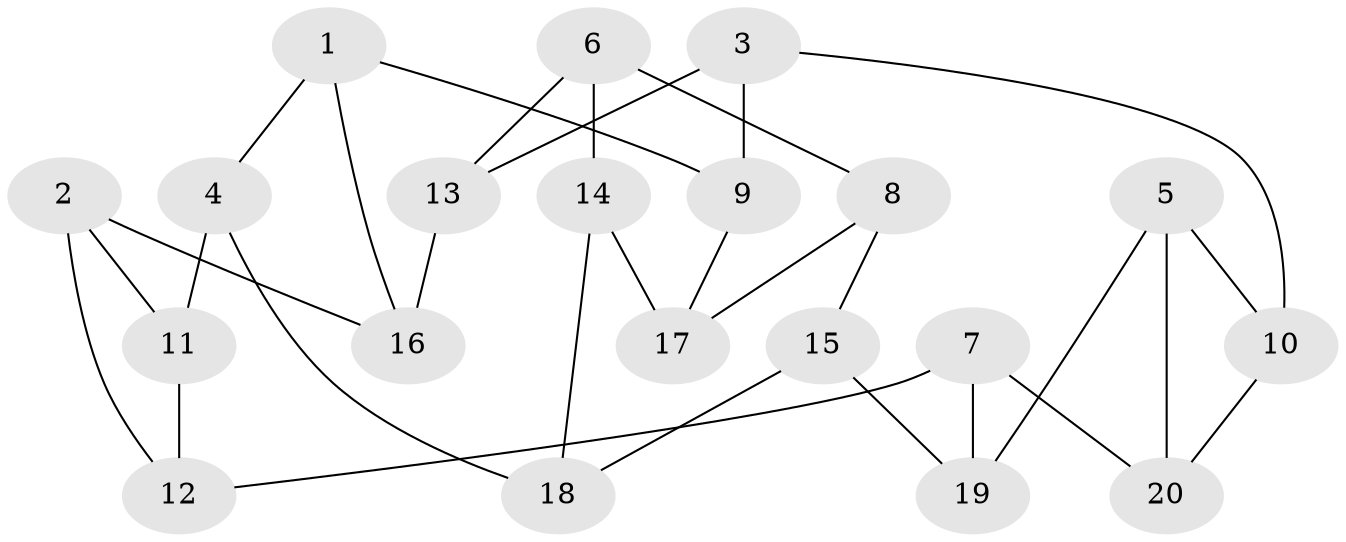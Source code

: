 // Generated by graph-tools (version 1.1) at 2025/46/02/15/25 05:46:28]
// undirected, 20 vertices, 30 edges
graph export_dot {
graph [start="1"]
  node [color=gray90,style=filled];
  1;
  2;
  3;
  4;
  5;
  6;
  7;
  8;
  9;
  10;
  11;
  12;
  13;
  14;
  15;
  16;
  17;
  18;
  19;
  20;
  1 -- 16;
  1 -- 9;
  1 -- 4;
  2 -- 11;
  2 -- 12;
  2 -- 16;
  3 -- 9;
  3 -- 13;
  3 -- 10;
  4 -- 11;
  4 -- 18;
  5 -- 20;
  5 -- 19;
  5 -- 10;
  6 -- 13;
  6 -- 14;
  6 -- 8;
  7 -- 19;
  7 -- 12;
  7 -- 20;
  8 -- 15;
  8 -- 17;
  9 -- 17;
  10 -- 20;
  11 -- 12;
  13 -- 16;
  14 -- 18;
  14 -- 17;
  15 -- 19;
  15 -- 18;
}
